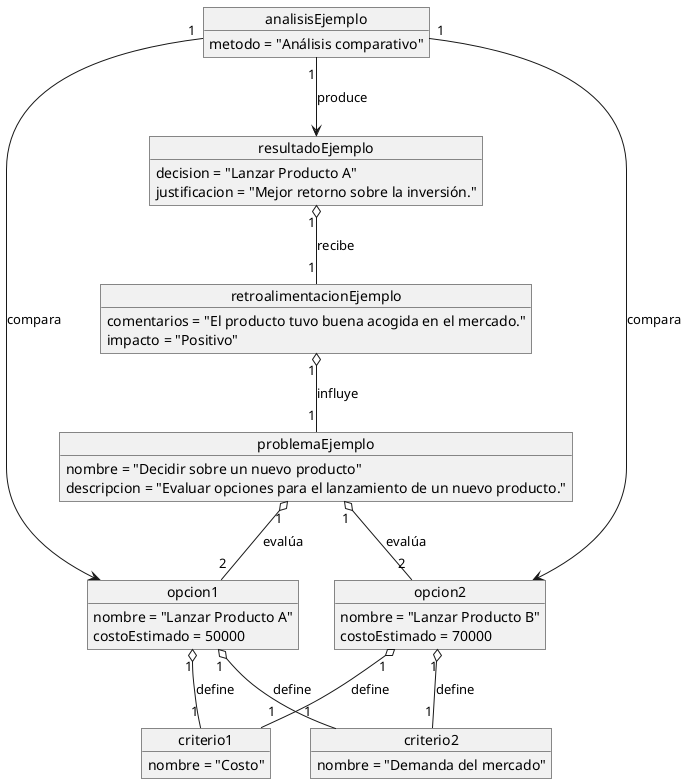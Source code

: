 @startuml
' Objetos específicos del diagrama de clases

object problemaEjemplo {
  nombre = "Decidir sobre un nuevo producto"
  descripcion = "Evaluar opciones para el lanzamiento de un nuevo producto."
}

object opcion1 {
  nombre = "Lanzar Producto A"
  costoEstimado = 50000
}

object opcion2 {
  nombre = "Lanzar Producto B"
  costoEstimado = 70000
}

object criterio1 {
  nombre = "Costo"
}

object criterio2 {
  nombre = "Demanda del mercado"
}

object analisisEjemplo {
  metodo = "Análisis comparativo"
}

object resultadoEjemplo {
  decision = "Lanzar Producto A"
  justificacion = "Mejor retorno sobre la inversión."
}

object retroalimentacionEjemplo {
  comentarios = "El producto tuvo buena acogida en el mercado."
  impacto = "Positivo"
}

problemaEjemplo "1" o-- "2" opcion1 : evalúa
problemaEjemplo "1" o-- "2" opcion2 : evalúa

opcion1 "1" o-- "1" criterio1 : define
opcion1 "1" o-- "1" criterio2 : define
opcion2 "1" o-- "1" criterio1 : define
opcion2 "1" o-- "1" criterio2 : define

analisisEjemplo "1" --> opcion1 : compara
analisisEjemplo "1" --> opcion2 : compara
analisisEjemplo "1" --> resultadoEjemplo : produce

resultadoEjemplo "1" o-- "1" retroalimentacionEjemplo : recibe
retroalimentacionEjemplo "1" o-- "1" problemaEjemplo : influye
@enduml
